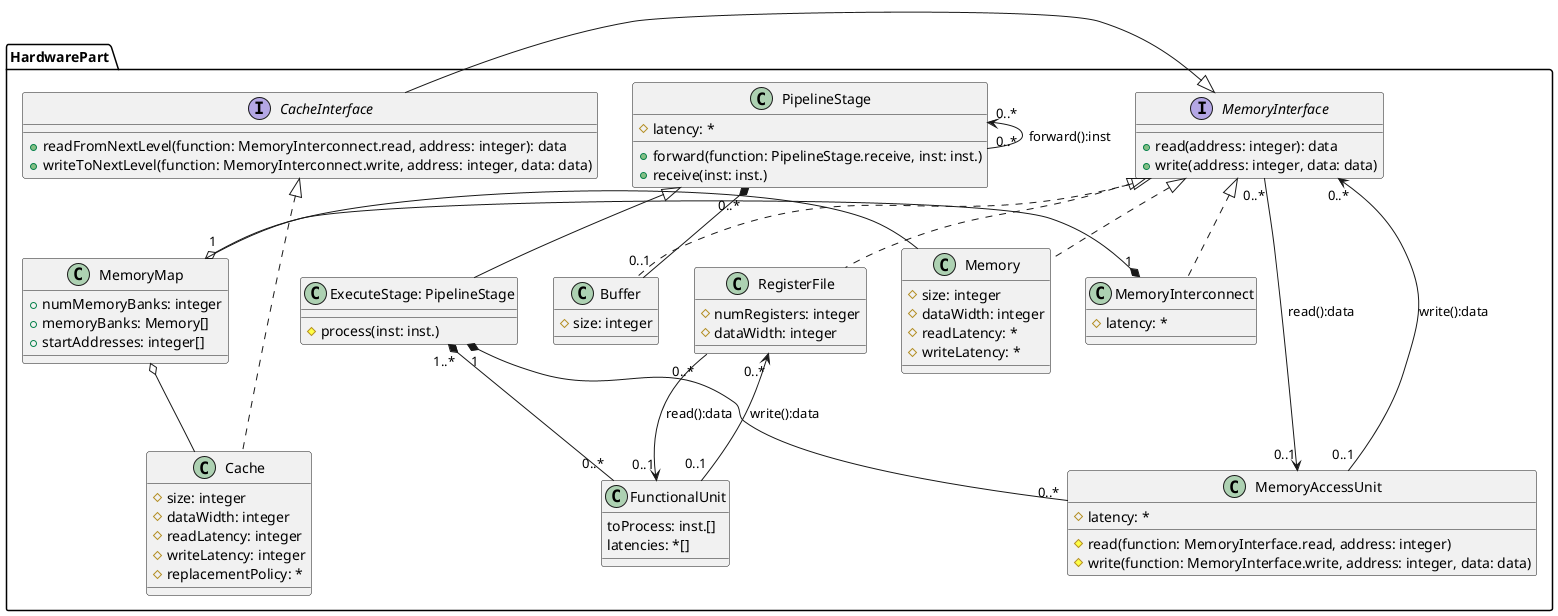 @startuml

package "HardwarePart" {

interface "MemoryInterface" as MemoryInterface {
    +read(address: integer): data
    +write(address: integer, data: data)
}

interface CacheInterface {
    +readFromNextLevel(function: MemoryInterconnect.read, address: integer): data
    +writeToNextLevel(function: MemoryInterconnect.write, address: integer, data: data)
}

MemoryInterface <|-left- CacheInterface


    class "Memory" as Memory {
        #size: integer
        #dataWidth: integer
        #readLatency: * 
        #writeLatency: *
    }

    MemoryInterface <|.. Memory

    class "MemoryMap" as MemoryMap {
        +numMemoryBanks: integer
        +memoryBanks: Memory[]
        +startAddresses: integer[]
    }

    MemoryMap o- Memory

    class "MemoryInterconnect" as MemoryInterconnect {
        #latency: *
    }

    MemoryInterconnect "1"*-"1" MemoryMap
    MemoryInterface <|.. MemoryInterconnect

    class "PipelineStage" as PipelineStage {
        #latency: *
        +forward(function: PipelineStage.receive, inst: inst.)
        +receive(inst: inst.)
    }

    PipelineStage "0..*"<-"0..*" PipelineStage : "forward():inst"


    class "ExecuteStage: PipelineStage" as ExecuteStage {
        #process(inst: inst.)
    }

    PipelineStage <|-down- ExecuteStage

    class "FunctionalUnit" as FunctionalUnit {
        toProcess: inst.[]
        latencies: *[]
    }

    ExecuteStage "1..*"*-down-"0..*" FunctionalUnit

    class "MemoryAccessUnit" as MemoryAccessUnit {
        #latency: *
        #read(function: MemoryInterface.read, address: integer)
        #write(function: MemoryInterface.write, address: integer, data: data)
    }

    MemoryInterface "0..*"<--"0..1" MemoryAccessUnit : "write():data"
    MemoryInterface "0..*"-->"0..1" MemoryAccessUnit : "read():data"

    ExecuteStage "1"*--"0..*" MemoryAccessUnit

    class "Buffer" as Buffer {
        #size: integer
    }

    MemoryInterface <|.. Buffer
    PipelineStage "0..*"*-"0..1" Buffer

    class "RegisterFile" as RegisterFile {
        #numRegisters: integer
        #dataWidth: integer
    }

    MemoryInterface <|.. RegisterFile

    RegisterFile "0..*"<--"0..1" FunctionalUnit : "write():data"
    RegisterFile "0..*"-->"0..1" FunctionalUnit : "read():data"

    class "Cache" as Cache {
        #size: integer
        #dataWidth: integer
        #readLatency: integer
        #writeLatency: integer
        #replacementPolicy: *
    }

    CacheInterface <|.. Cache
    MemoryMap o-- Cache

}
@enduml
